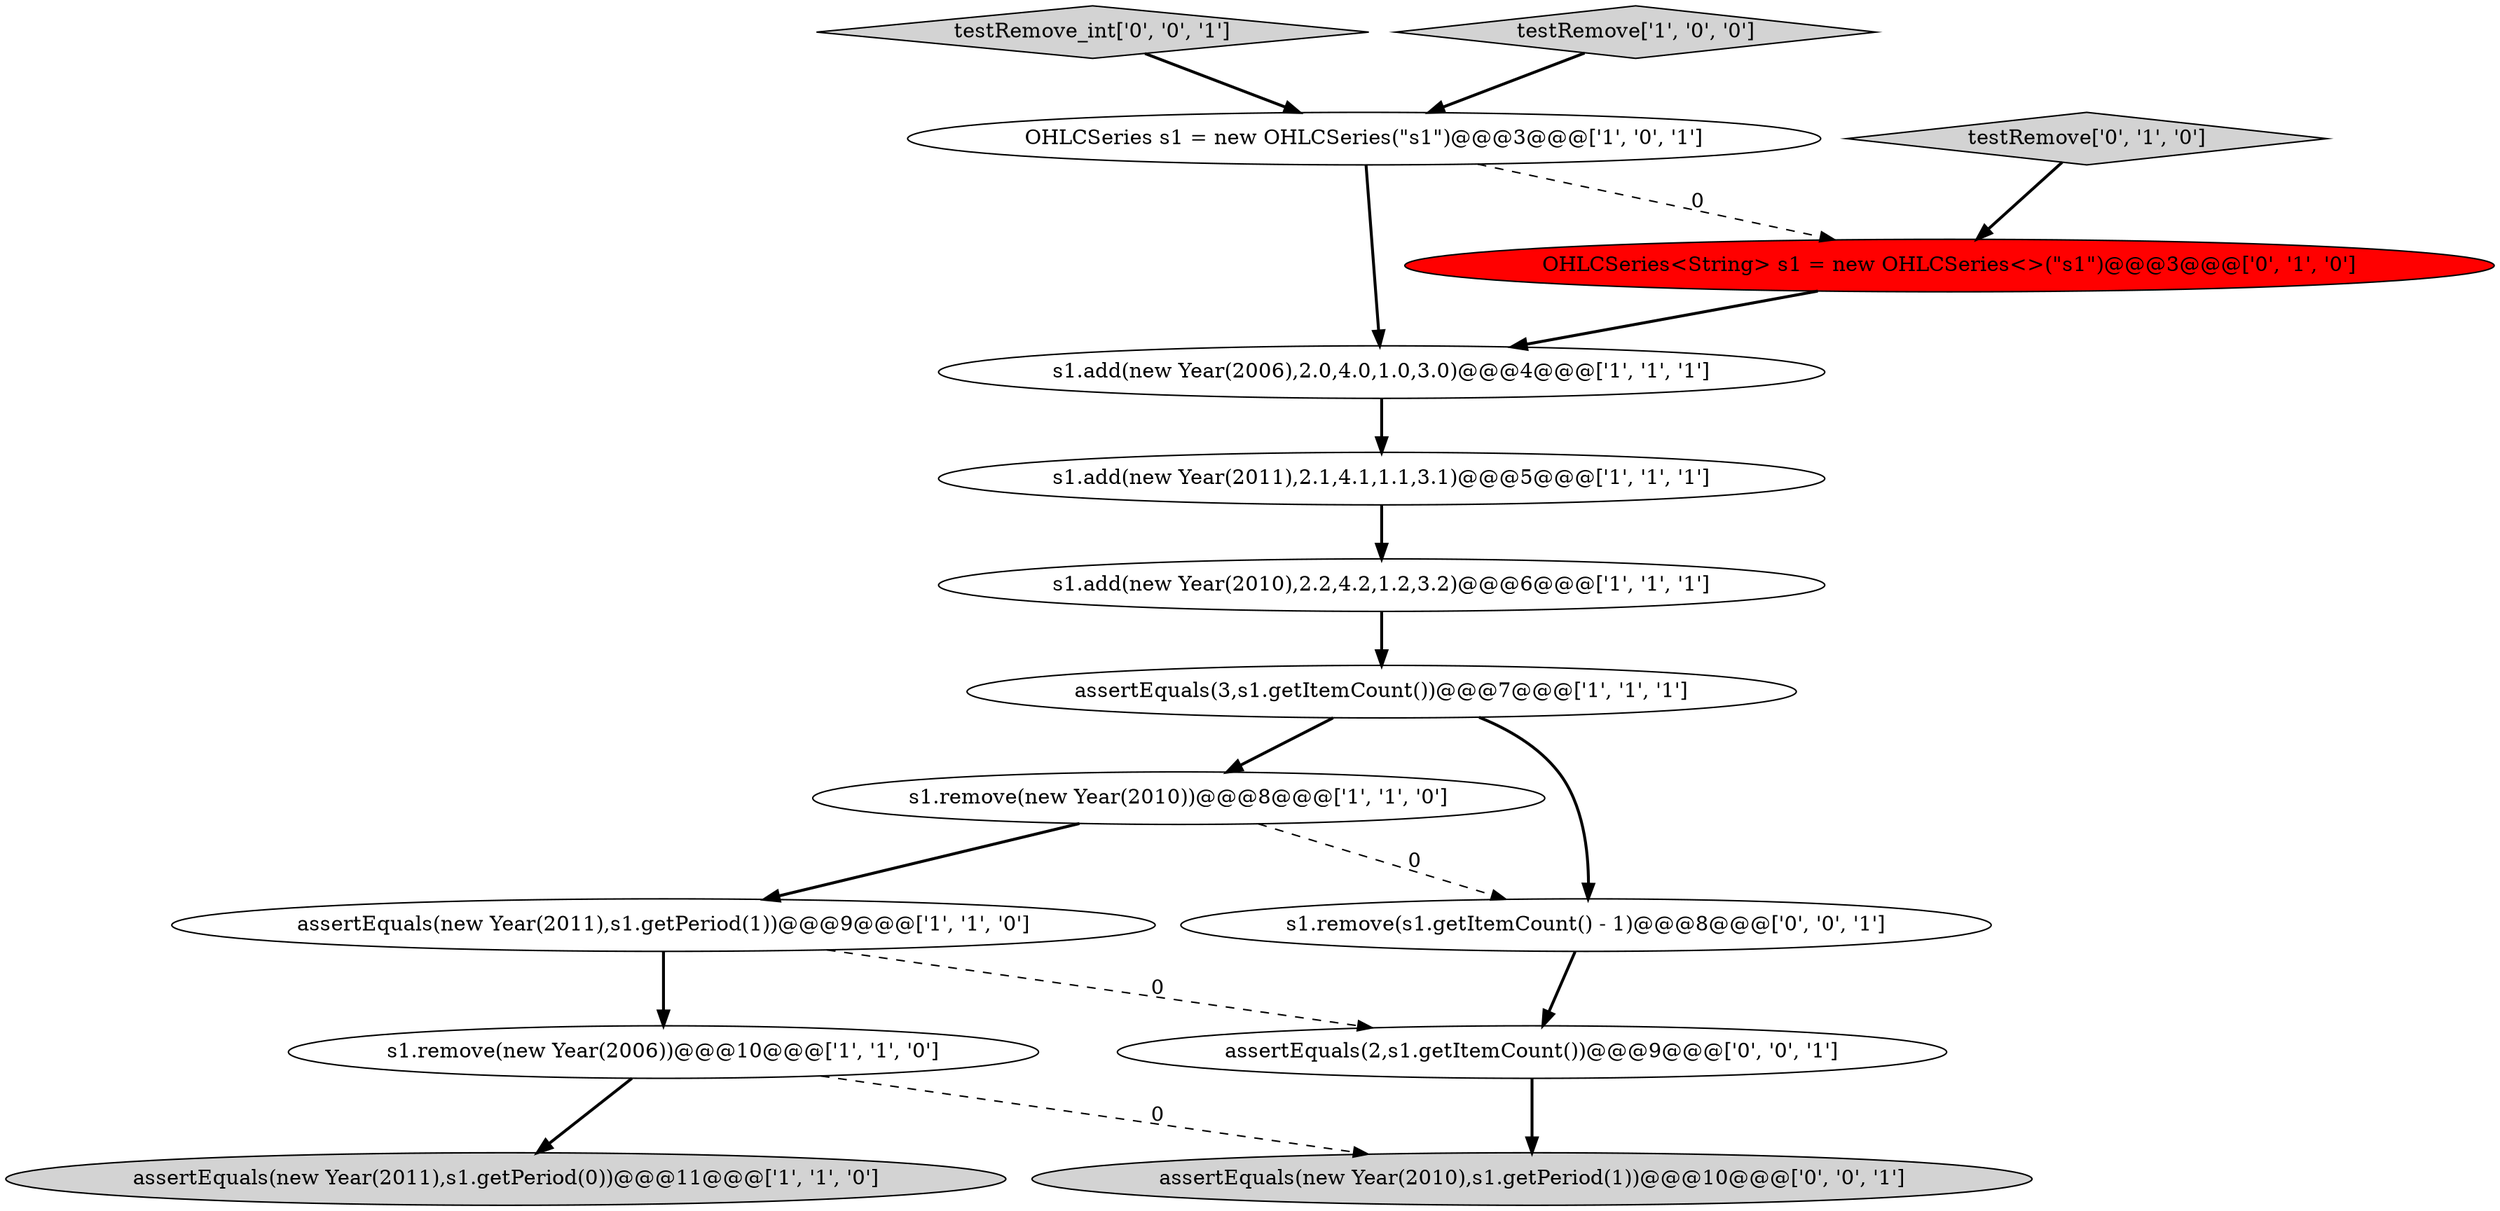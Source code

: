 digraph {
3 [style = filled, label = "OHLCSeries s1 = new OHLCSeries(\"s1\")@@@3@@@['1', '0', '1']", fillcolor = white, shape = ellipse image = "AAA0AAABBB1BBB"];
8 [style = filled, label = "s1.add(new Year(2011),2.1,4.1,1.1,3.1)@@@5@@@['1', '1', '1']", fillcolor = white, shape = ellipse image = "AAA0AAABBB1BBB"];
9 [style = filled, label = "s1.remove(new Year(2010))@@@8@@@['1', '1', '0']", fillcolor = white, shape = ellipse image = "AAA0AAABBB1BBB"];
11 [style = filled, label = "OHLCSeries<String> s1 = new OHLCSeries<>(\"s1\")@@@3@@@['0', '1', '0']", fillcolor = red, shape = ellipse image = "AAA1AAABBB2BBB"];
1 [style = filled, label = "assertEquals(3,s1.getItemCount())@@@7@@@['1', '1', '1']", fillcolor = white, shape = ellipse image = "AAA0AAABBB1BBB"];
0 [style = filled, label = "s1.add(new Year(2010),2.2,4.2,1.2,3.2)@@@6@@@['1', '1', '1']", fillcolor = white, shape = ellipse image = "AAA0AAABBB1BBB"];
7 [style = filled, label = "assertEquals(new Year(2011),s1.getPeriod(0))@@@11@@@['1', '1', '0']", fillcolor = lightgray, shape = ellipse image = "AAA0AAABBB1BBB"];
2 [style = filled, label = "s1.remove(new Year(2006))@@@10@@@['1', '1', '0']", fillcolor = white, shape = ellipse image = "AAA0AAABBB1BBB"];
12 [style = filled, label = "s1.remove(s1.getItemCount() - 1)@@@8@@@['0', '0', '1']", fillcolor = white, shape = ellipse image = "AAA0AAABBB3BBB"];
15 [style = filled, label = "assertEquals(2,s1.getItemCount())@@@9@@@['0', '0', '1']", fillcolor = white, shape = ellipse image = "AAA0AAABBB3BBB"];
14 [style = filled, label = "assertEquals(new Year(2010),s1.getPeriod(1))@@@10@@@['0', '0', '1']", fillcolor = lightgray, shape = ellipse image = "AAA0AAABBB3BBB"];
5 [style = filled, label = "s1.add(new Year(2006),2.0,4.0,1.0,3.0)@@@4@@@['1', '1', '1']", fillcolor = white, shape = ellipse image = "AAA0AAABBB1BBB"];
6 [style = filled, label = "assertEquals(new Year(2011),s1.getPeriod(1))@@@9@@@['1', '1', '0']", fillcolor = white, shape = ellipse image = "AAA0AAABBB1BBB"];
13 [style = filled, label = "testRemove_int['0', '0', '1']", fillcolor = lightgray, shape = diamond image = "AAA0AAABBB3BBB"];
4 [style = filled, label = "testRemove['1', '0', '0']", fillcolor = lightgray, shape = diamond image = "AAA0AAABBB1BBB"];
10 [style = filled, label = "testRemove['0', '1', '0']", fillcolor = lightgray, shape = diamond image = "AAA0AAABBB2BBB"];
8->0 [style = bold, label=""];
5->8 [style = bold, label=""];
4->3 [style = bold, label=""];
11->5 [style = bold, label=""];
3->5 [style = bold, label=""];
9->12 [style = dashed, label="0"];
10->11 [style = bold, label=""];
2->7 [style = bold, label=""];
3->11 [style = dashed, label="0"];
13->3 [style = bold, label=""];
15->14 [style = bold, label=""];
2->14 [style = dashed, label="0"];
6->15 [style = dashed, label="0"];
12->15 [style = bold, label=""];
1->12 [style = bold, label=""];
0->1 [style = bold, label=""];
1->9 [style = bold, label=""];
9->6 [style = bold, label=""];
6->2 [style = bold, label=""];
}
